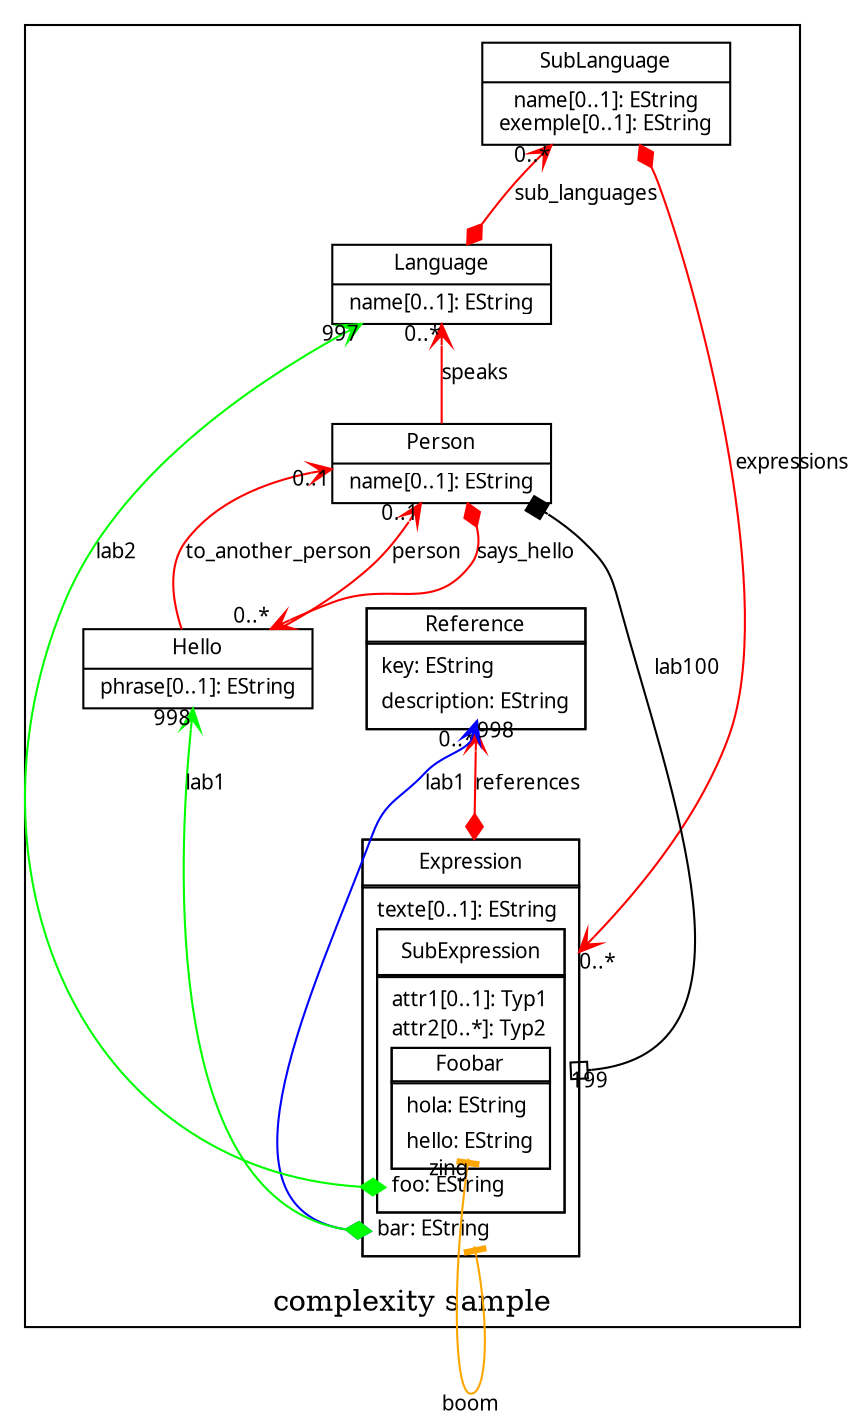 digraph G { rankdir=BT 
node [fontname="Verdana",fontsize=10,shape=none] 
edge [fontname="Verdana",fontsize=10];

subgraph cluster_15081425 /*start subgraph*/{ 
label="complexity sample";

Reference [
label=< 
<!-- cluster described with html-->
<!-- main_Reference -->
<TABLE  cellspacing="-1" cellpadding="0" border="0" >
  <TR><TD port="Reference">
    <!-- classifier_Reference -->
    <TABLE  cellspacing="-1" border="1" >
      <TR><TD>Reference</TD> </TR> 
      <TR><TD>
        <!-- container_Reference -->
        <TABLE border="0">
          <TR><TD  port="Reference_key" align="left">key: EString</TD> </TR> 
          <TR><TD  port="Reference_description" align="left">description: EString</TD> </TR> 
        </TABLE><!-- /container_Reference -->
      </TD></TR>
    </TABLE><!-- /classifier_Reference -->
  </TD></TR>
</TABLE><!-- /main_Reference -->
>
];

Expression [
label=< 
<!-- cluster described with html-->
<!-- main_Expression -->
<TABLE  cellspacing="-1" cellpadding="0" border="0" >
  <TR><TD port="Expression">
    <!-- classifier_Expression -->
    <TABLE cellspacing="-1" cellpadding="5" border="1" >
      <TR><TD>Expression</TD> </TR> 
      <TR><TD>
        <!-- container_Expression -->
        <TABLE cellspacing="-1" border="0">
          <TR><TD align="left">texte[0..1]: EString</TD> </TR> 
          <TR><TD port="Expression_SubExpression">
            <!-- classifier_SubExpression -->
            <TABLE border="1" cellspacing="-1"  cellpadding="5" > 
               <TR><TD port="SubExpression">SubExpression</TD> </TR> 
               <TR><TD>
                 <!-- container_SubExpression -->
                 <TABLE  border="0"  cellspacing="-1">
                   <TR><TD align="left">attr1[0..1]: Typ1</TD> </TR> 
                   <TR><TD align="left">attr2[0..*]: Typ2</TD> </TR> 
                   
    <!-- nested classifier in a TR -->               
                   
    <TR><TD port="Expression_SubExpression_Foobar">
    <!-- classifier_Foobar -->
    <TABLE  cellspacing="-1" border="1" >
      <TR><TD>Foobar</TD> </TR> 
      <TR><TD>
        <!-- container_Foobar -->
        <TABLE border="0">
          <TR><TD  port="Expression_SubExpression_Foobar_hola" align="left">hola: EString</TD> </TR> 
          <TR><TD  port="Expression_SubExpression_Foobar_hello" align="left">hello: EString</TD> </TR> 
        </TABLE><!-- /container_Foobar -->
      </TD></TR>
    </TABLE><!-- /classifier_Foobar -->
  </TD></TR>
     
  <!-- /nested classifier in a TR -->              
                   
                   
                   <TR><TD port="SubExpression_foo" align="left">foo: EString</TD> </TR> 
                 </TABLE><!-- /container_SubExpression -->
               </TD></TR>
            </TABLE><!-- /classifier_SubExpression -->
        </TD></TR> 
        <TR><TD port="Expression_bar" align="left"  >bar: EString</TD> </TR> 
      </TABLE><!-- /container_Expression -->
    </TD></TR>
  </TABLE><!-- classifier_Expression -->
</TD></TR>
</TABLE><!-- /main_Expression -->
>
];

SubLanguage [shape=record,style=filled,	fillcolor=".0 .0 1.0",/*start label*/label="{SubLanguage|name[0..1]: EString\nexemple[0..1]: EString\n}"/*end label*/];
Language [shape=record,style=filled,fillcolor=".0 .0 1.0",/*start label*/label="{Language|name[0..1]: EString\n}"/*end label*/];
Hello [shape=record,style=filled,fillcolor=".0 .0 1.0",/*start label*/label="{Hello|phrase[0..1]: EString\n}"/*end label*/];
Person [shape=record,style=filled,fillcolor=".0 .0 1.0",/*start label*/label="{Person|name[0..1]: EString\n}"/*end label*/];

}/*end subgraph*/


Expression:Expression -> Reference:Reference [color=red,dir=both,arrowtail=diamond,arrowhead=vee,headlabel="0..*",label="references"];
SubLanguage -> Expression:Expression [color=red,dir=both,arrowtail=diamond,arrowhead=vee,headlabel="0..*",label="expressions"];
Language -> SubLanguage [color=red,dir=both,arrowtail=diamond,arrowhead=vee,headlabel="0..*",label="sub_languages"];
Hello -> Person [color=red,arrowhead=vee,headlabel="0..1",label="to_another_person"];
Hello -> Person [color=red,arrowhead=vee,headlabel="0..1",label="person"];
Person -> Hello [color=red,dir=both,arrowtail=diamond,arrowhead=vee,headlabel="0..*",label="says_hello"];
Person -> Language [color=red,arrowhead=vee,headlabel="0..*",label="speaks"];
Expression:Expression_bar -> Hello [color=green,dir=both,arrowtail=diamond,arrowhead=vee,headlabel="998",label="lab1"];
Expression:Expression_bar -> Expression:Expression_SubExpression_Foobar_hello [color=orange,dir=both,arrowtail=tee,arrowhead=tee,headlabel="zing",label="boom"];                                    
Expression:SubExpression_foo -> Language [color=green,dir=both,arrowtail=diamond,arrowhead=vee,headlabel="997",label="lab2"];
Expression:Expression_bar -> Reference:Reference_description [color=blue,dir=both,arrowtail=diamond,arrowhead=vee,headlabel="998",label="lab1"];
Person -> Expression:Expression_SubExpression [color=black,dir=both,arrowtail=box,arrowhead=obox,headlabel="199",label="lab100"];
}/*end graph*/







